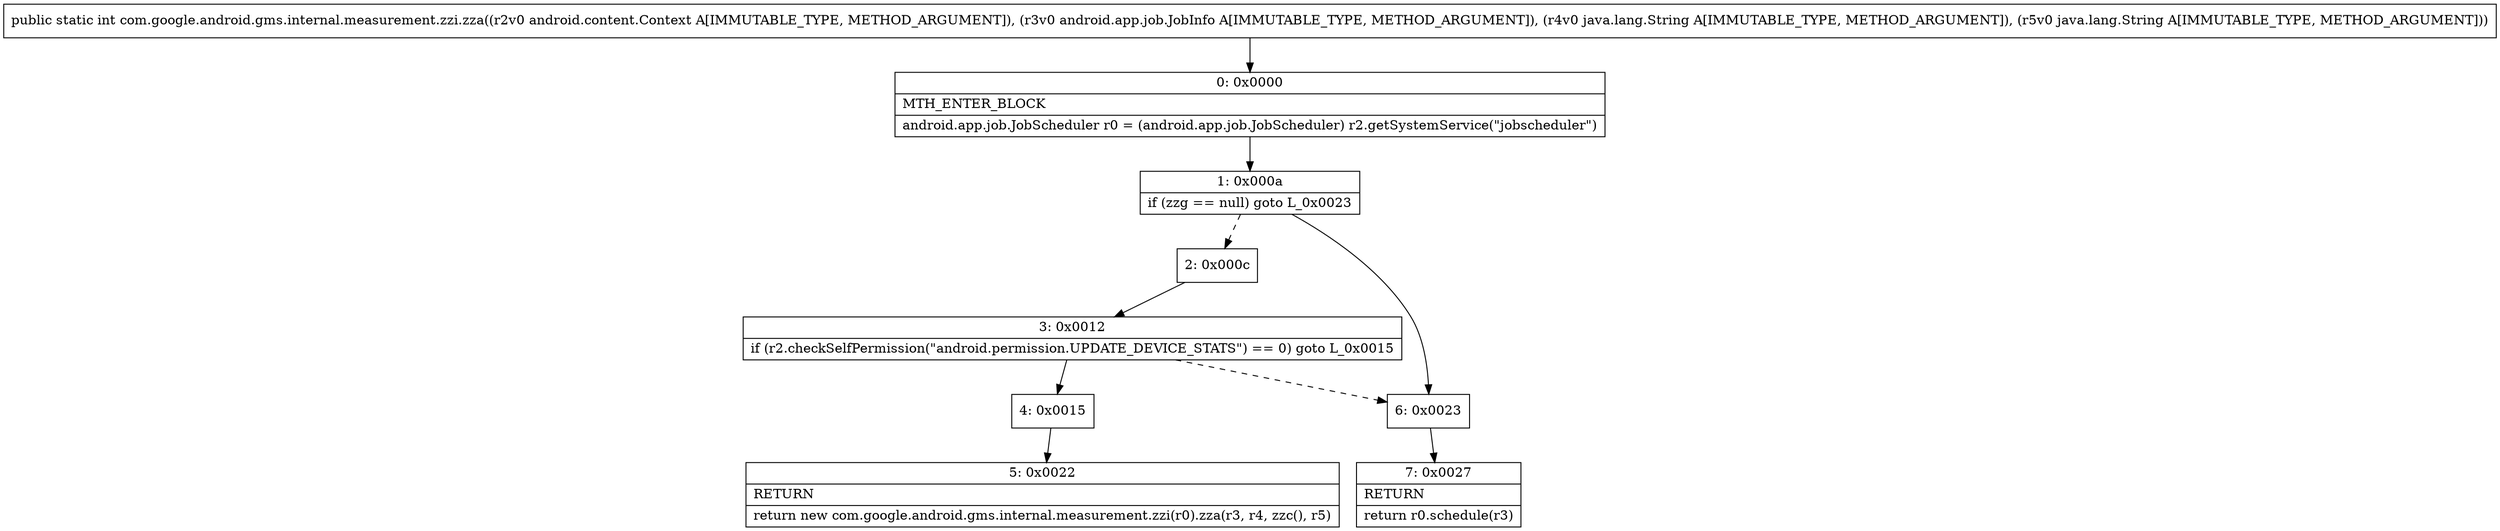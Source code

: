 digraph "CFG forcom.google.android.gms.internal.measurement.zzi.zza(Landroid\/content\/Context;Landroid\/app\/job\/JobInfo;Ljava\/lang\/String;Ljava\/lang\/String;)I" {
Node_0 [shape=record,label="{0\:\ 0x0000|MTH_ENTER_BLOCK\l|android.app.job.JobScheduler r0 = (android.app.job.JobScheduler) r2.getSystemService(\"jobscheduler\")\l}"];
Node_1 [shape=record,label="{1\:\ 0x000a|if (zzg == null) goto L_0x0023\l}"];
Node_2 [shape=record,label="{2\:\ 0x000c}"];
Node_3 [shape=record,label="{3\:\ 0x0012|if (r2.checkSelfPermission(\"android.permission.UPDATE_DEVICE_STATS\") == 0) goto L_0x0015\l}"];
Node_4 [shape=record,label="{4\:\ 0x0015}"];
Node_5 [shape=record,label="{5\:\ 0x0022|RETURN\l|return new com.google.android.gms.internal.measurement.zzi(r0).zza(r3, r4, zzc(), r5)\l}"];
Node_6 [shape=record,label="{6\:\ 0x0023}"];
Node_7 [shape=record,label="{7\:\ 0x0027|RETURN\l|return r0.schedule(r3)\l}"];
MethodNode[shape=record,label="{public static int com.google.android.gms.internal.measurement.zzi.zza((r2v0 android.content.Context A[IMMUTABLE_TYPE, METHOD_ARGUMENT]), (r3v0 android.app.job.JobInfo A[IMMUTABLE_TYPE, METHOD_ARGUMENT]), (r4v0 java.lang.String A[IMMUTABLE_TYPE, METHOD_ARGUMENT]), (r5v0 java.lang.String A[IMMUTABLE_TYPE, METHOD_ARGUMENT])) }"];
MethodNode -> Node_0;
Node_0 -> Node_1;
Node_1 -> Node_2[style=dashed];
Node_1 -> Node_6;
Node_2 -> Node_3;
Node_3 -> Node_4;
Node_3 -> Node_6[style=dashed];
Node_4 -> Node_5;
Node_6 -> Node_7;
}

